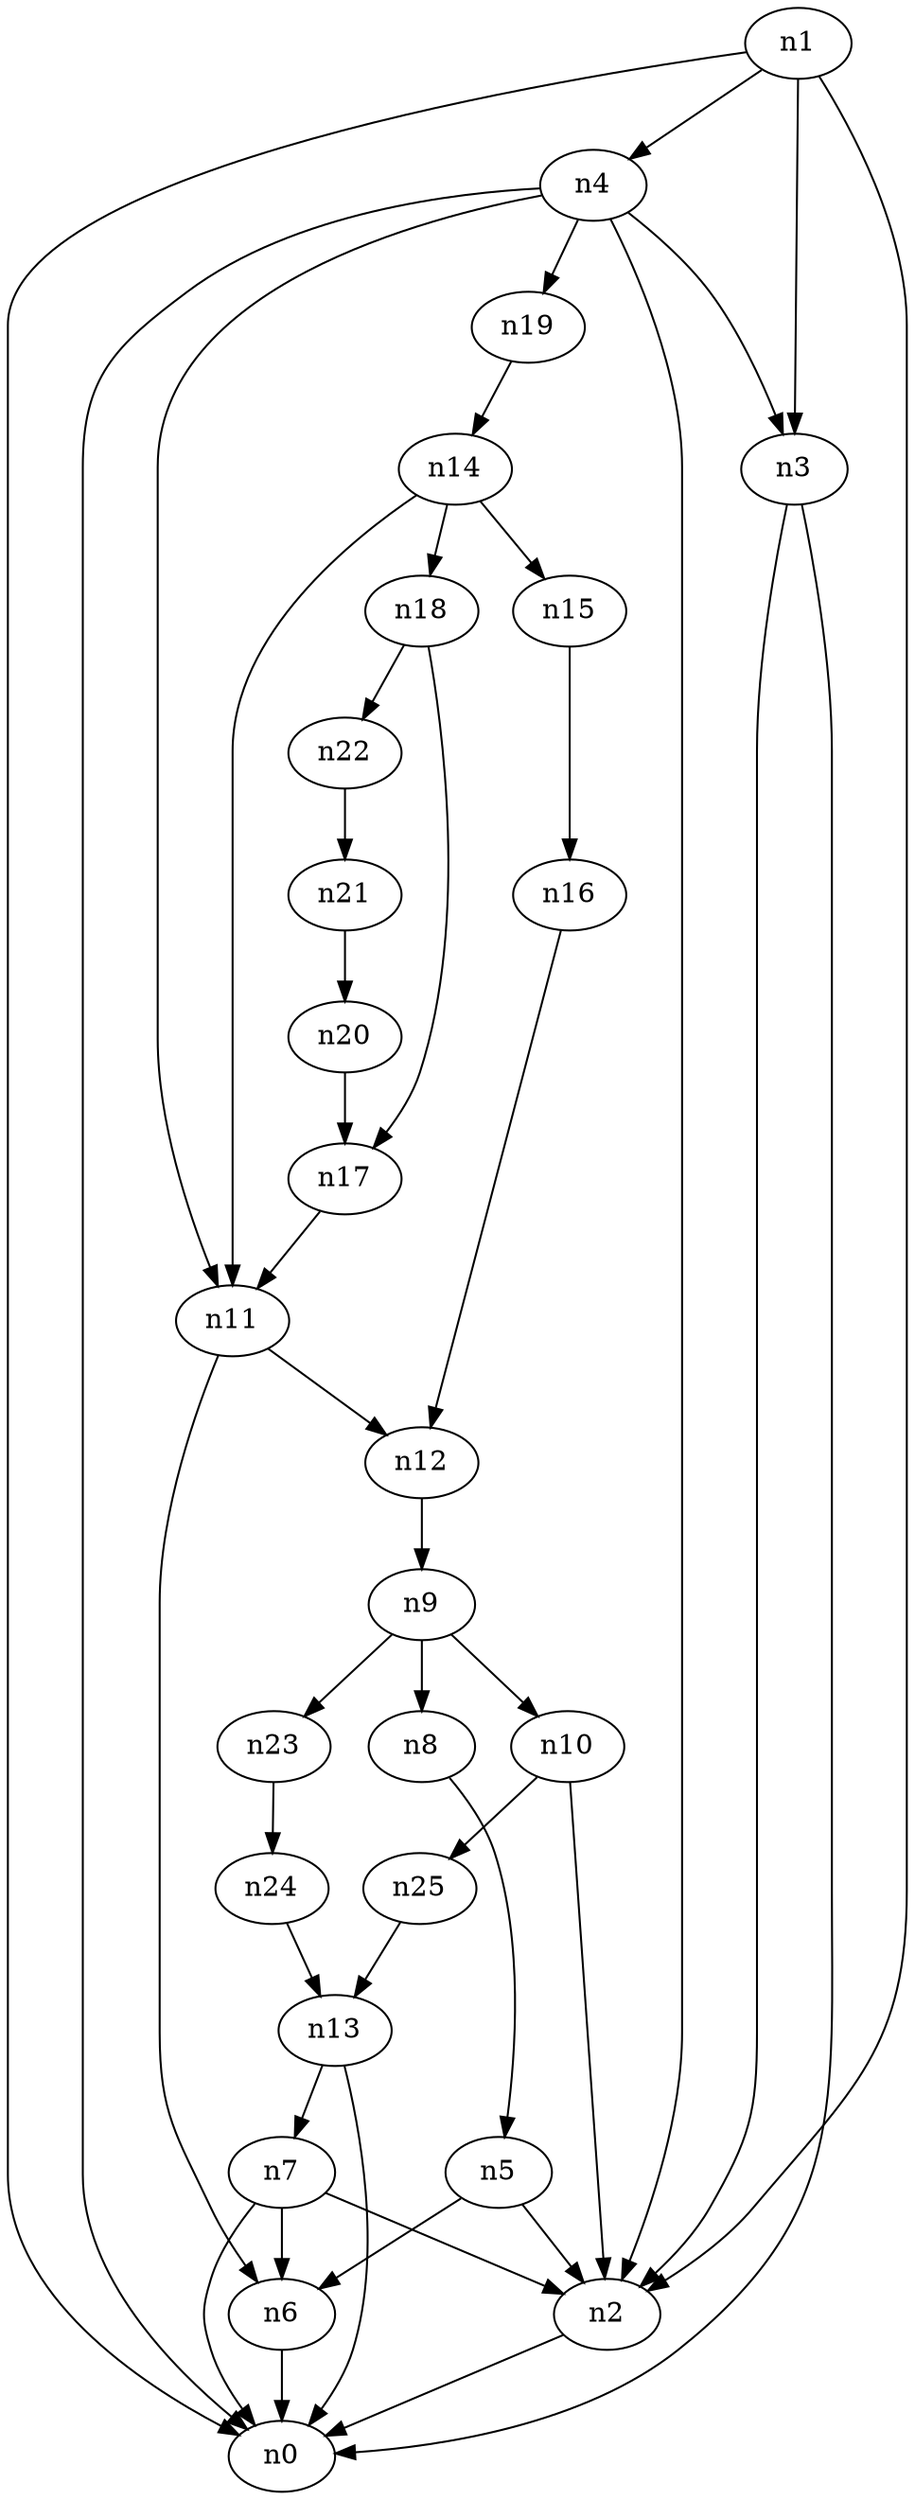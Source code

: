 digraph G {
	n1 -> n0	 [_graphml_id=e0];
	n1 -> n2	 [_graphml_id=e1];
	n1 -> n3	 [_graphml_id=e6];
	n1 -> n4	 [_graphml_id=e9];
	n2 -> n0	 [_graphml_id=e5];
	n3 -> n0	 [_graphml_id=e8];
	n3 -> n2	 [_graphml_id=e2];
	n4 -> n0	 [_graphml_id=e4];
	n4 -> n2	 [_graphml_id=e7];
	n4 -> n3	 [_graphml_id=e3];
	n4 -> n11	 [_graphml_id=e20];
	n4 -> n19	 [_graphml_id=e32];
	n5 -> n2	 [_graphml_id=e10];
	n5 -> n6	 [_graphml_id=e11];
	n6 -> n0	 [_graphml_id=e12];
	n7 -> n0	 [_graphml_id=e13];
	n7 -> n2	 [_graphml_id=e14];
	n7 -> n6	 [_graphml_id=e15];
	n8 -> n5	 [_graphml_id=e16];
	n9 -> n8	 [_graphml_id=e17];
	n9 -> n10	 [_graphml_id=e18];
	n9 -> n23	 [_graphml_id=e39];
	n10 -> n2	 [_graphml_id=e19];
	n10 -> n25	 [_graphml_id=e42];
	n11 -> n6	 [_graphml_id=e34];
	n11 -> n12	 [_graphml_id=e21];
	n12 -> n9	 [_graphml_id=e22];
	n13 -> n0	 [_graphml_id=e23];
	n13 -> n7	 [_graphml_id=e24];
	n14 -> n11	 [_graphml_id=e25];
	n14 -> n15	 [_graphml_id=e26];
	n14 -> n18	 [_graphml_id=e31];
	n15 -> n16	 [_graphml_id=e27];
	n16 -> n12	 [_graphml_id=e28];
	n17 -> n11	 [_graphml_id=e29];
	n18 -> n17	 [_graphml_id=e30];
	n18 -> n22	 [_graphml_id=e38];
	n19 -> n14	 [_graphml_id=e33];
	n20 -> n17	 [_graphml_id=e35];
	n21 -> n20	 [_graphml_id=e36];
	n22 -> n21	 [_graphml_id=e37];
	n23 -> n24	 [_graphml_id=e40];
	n24 -> n13	 [_graphml_id=e41];
	n25 -> n13	 [_graphml_id=e43];
}
